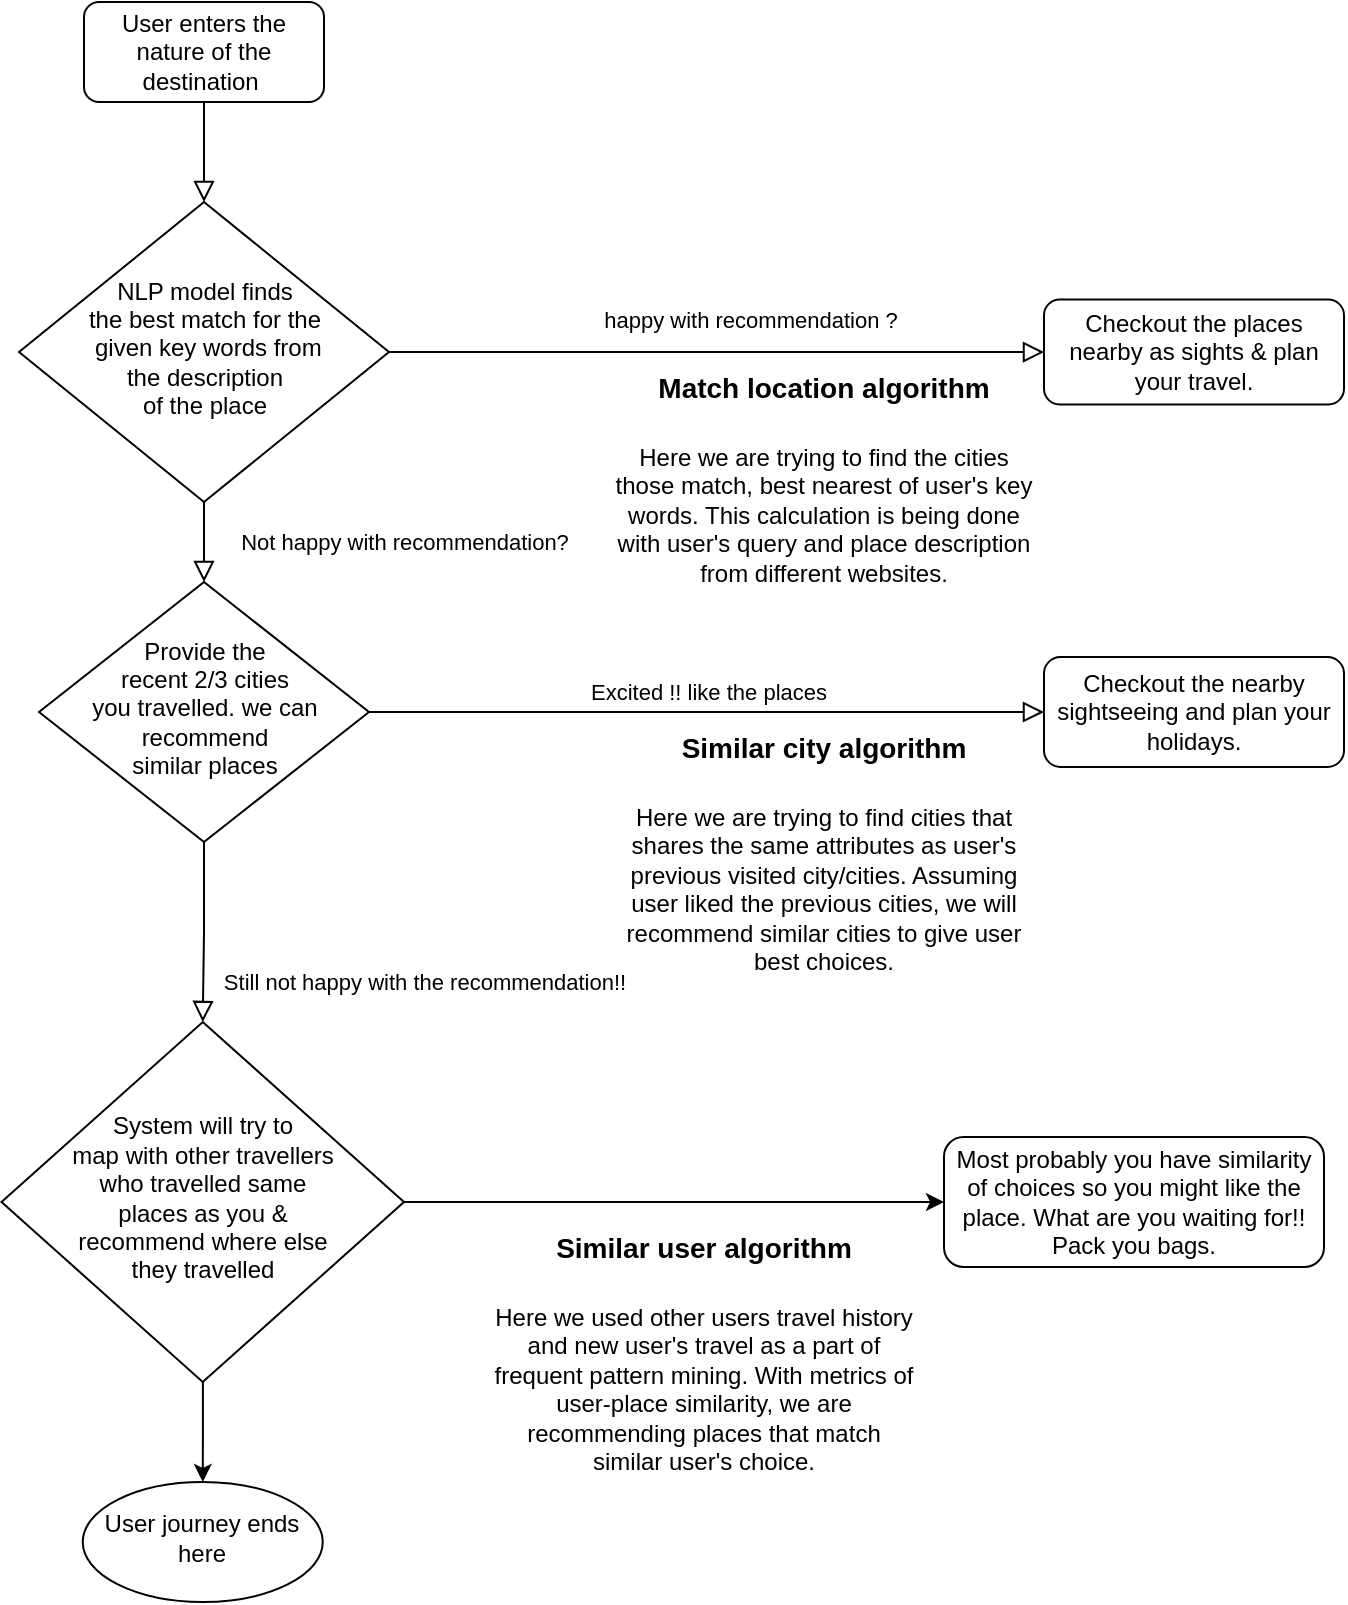 <mxfile version="15.9.1" type="device"><diagram id="C5RBs43oDa-KdzZeNtuy" name="Page-1"><mxGraphModel dx="786" dy="514" grid="1" gridSize="10" guides="1" tooltips="1" connect="1" arrows="1" fold="1" page="1" pageScale="1" pageWidth="827" pageHeight="1169" math="0" shadow="0"><root><mxCell id="WIyWlLk6GJQsqaUBKTNV-0"/><mxCell id="WIyWlLk6GJQsqaUBKTNV-1" parent="WIyWlLk6GJQsqaUBKTNV-0"/><mxCell id="WIyWlLk6GJQsqaUBKTNV-2" value="" style="rounded=0;html=1;jettySize=auto;orthogonalLoop=1;fontSize=11;endArrow=block;endFill=0;endSize=8;strokeWidth=1;shadow=0;labelBackgroundColor=none;edgeStyle=orthogonalEdgeStyle;" parent="WIyWlLk6GJQsqaUBKTNV-1" source="WIyWlLk6GJQsqaUBKTNV-3" target="WIyWlLk6GJQsqaUBKTNV-6" edge="1"><mxGeometry relative="1" as="geometry"/></mxCell><mxCell id="WIyWlLk6GJQsqaUBKTNV-3" value="User enters the nature of the destination&amp;nbsp;" style="rounded=1;whiteSpace=wrap;html=1;fontSize=12;glass=0;strokeWidth=1;shadow=0;" parent="WIyWlLk6GJQsqaUBKTNV-1" vertex="1"><mxGeometry x="70" y="20" width="120" height="50" as="geometry"/></mxCell><mxCell id="WIyWlLk6GJQsqaUBKTNV-4" value="Not happy with recommendation?" style="rounded=0;html=1;jettySize=auto;orthogonalLoop=1;fontSize=11;endArrow=block;endFill=0;endSize=8;strokeWidth=1;shadow=0;labelBackgroundColor=none;edgeStyle=orthogonalEdgeStyle;" parent="WIyWlLk6GJQsqaUBKTNV-1" source="WIyWlLk6GJQsqaUBKTNV-6" target="WIyWlLk6GJQsqaUBKTNV-10" edge="1"><mxGeometry y="100" relative="1" as="geometry"><mxPoint as="offset"/></mxGeometry></mxCell><mxCell id="WIyWlLk6GJQsqaUBKTNV-5" value="happy with recommendation ?" style="edgeStyle=orthogonalEdgeStyle;rounded=0;html=1;jettySize=auto;orthogonalLoop=1;fontSize=11;endArrow=block;endFill=0;endSize=8;strokeWidth=1;shadow=0;labelBackgroundColor=none;" parent="WIyWlLk6GJQsqaUBKTNV-1" source="WIyWlLk6GJQsqaUBKTNV-6" target="WIyWlLk6GJQsqaUBKTNV-7" edge="1"><mxGeometry x="0.105" y="16" relative="1" as="geometry"><mxPoint as="offset"/></mxGeometry></mxCell><mxCell id="WIyWlLk6GJQsqaUBKTNV-6" value="NLP model finds &lt;br&gt;the best match for the&lt;br&gt;&amp;nbsp;given key words from &lt;br&gt;the description &lt;br&gt;of the place" style="rhombus;whiteSpace=wrap;html=1;shadow=0;fontFamily=Helvetica;fontSize=12;align=center;strokeWidth=1;spacing=6;spacingTop=-4;" parent="WIyWlLk6GJQsqaUBKTNV-1" vertex="1"><mxGeometry x="37.5" y="120" width="185" height="150" as="geometry"/></mxCell><mxCell id="WIyWlLk6GJQsqaUBKTNV-7" value="Checkout the places nearby as sights &amp;amp; plan your travel." style="rounded=1;whiteSpace=wrap;html=1;fontSize=12;glass=0;strokeWidth=1;shadow=0;" parent="WIyWlLk6GJQsqaUBKTNV-1" vertex="1"><mxGeometry x="550" y="168.75" width="150" height="52.5" as="geometry"/></mxCell><mxCell id="WIyWlLk6GJQsqaUBKTNV-8" value="Still not happy with the recommendation!!" style="rounded=0;html=1;jettySize=auto;orthogonalLoop=1;fontSize=11;endArrow=block;endFill=0;endSize=8;strokeWidth=1;shadow=0;labelBackgroundColor=none;edgeStyle=orthogonalEdgeStyle;entryX=0.5;entryY=0;entryDx=0;entryDy=0;" parent="WIyWlLk6GJQsqaUBKTNV-1" source="WIyWlLk6GJQsqaUBKTNV-10" target="-hzLH6GK2MUSEb2vYhp1-0" edge="1"><mxGeometry x="0.557" y="111" relative="1" as="geometry"><mxPoint as="offset"/><mxPoint x="130" y="540" as="targetPoint"/></mxGeometry></mxCell><mxCell id="WIyWlLk6GJQsqaUBKTNV-9" value="Excited !! like the places" style="edgeStyle=orthogonalEdgeStyle;rounded=0;html=1;jettySize=auto;orthogonalLoop=1;fontSize=11;endArrow=block;endFill=0;endSize=8;strokeWidth=1;shadow=0;labelBackgroundColor=none;" parent="WIyWlLk6GJQsqaUBKTNV-1" source="WIyWlLk6GJQsqaUBKTNV-10" target="WIyWlLk6GJQsqaUBKTNV-12" edge="1"><mxGeometry y="10" relative="1" as="geometry"><mxPoint as="offset"/></mxGeometry></mxCell><mxCell id="WIyWlLk6GJQsqaUBKTNV-10" value="Provide the &lt;br&gt;recent 2/3 cities &lt;br&gt;you travelled. we can recommend &lt;br&gt;similar places" style="rhombus;whiteSpace=wrap;html=1;shadow=0;fontFamily=Helvetica;fontSize=12;align=center;strokeWidth=1;spacing=6;spacingTop=-4;" parent="WIyWlLk6GJQsqaUBKTNV-1" vertex="1"><mxGeometry x="47.5" y="310" width="165" height="130" as="geometry"/></mxCell><mxCell id="WIyWlLk6GJQsqaUBKTNV-12" value="Checkout the nearby sightseeing and plan your holidays." style="rounded=1;whiteSpace=wrap;html=1;fontSize=12;glass=0;strokeWidth=1;shadow=0;" parent="WIyWlLk6GJQsqaUBKTNV-1" vertex="1"><mxGeometry x="550" y="347.5" width="150" height="55" as="geometry"/></mxCell><mxCell id="-hzLH6GK2MUSEb2vYhp1-10" value="" style="edgeStyle=orthogonalEdgeStyle;rounded=0;orthogonalLoop=1;jettySize=auto;html=1;fontSize=14;" edge="1" parent="WIyWlLk6GJQsqaUBKTNV-1" source="-hzLH6GK2MUSEb2vYhp1-0" target="-hzLH6GK2MUSEb2vYhp1-9"><mxGeometry relative="1" as="geometry"/></mxCell><mxCell id="-hzLH6GK2MUSEb2vYhp1-0" value="System will try to &lt;br&gt;map with other travellers &lt;br&gt;who travelled same &lt;br&gt;places as you &amp;amp; &lt;br&gt;recommend where else&lt;br&gt;&amp;nbsp;they travelled&amp;nbsp;" style="rhombus;whiteSpace=wrap;html=1;shadow=0;fontFamily=Helvetica;fontSize=12;align=center;strokeWidth=1;spacing=6;spacingTop=-4;" vertex="1" parent="WIyWlLk6GJQsqaUBKTNV-1"><mxGeometry x="28.75" y="530" width="201.25" height="180" as="geometry"/></mxCell><mxCell id="-hzLH6GK2MUSEb2vYhp1-4" value="Most probably you have similarity of choices so you might like the place. What are you waiting for!!&lt;br&gt;Pack you bags." style="rounded=1;whiteSpace=wrap;html=1;" vertex="1" parent="WIyWlLk6GJQsqaUBKTNV-1"><mxGeometry x="500" y="587.5" width="190" height="65" as="geometry"/></mxCell><mxCell id="-hzLH6GK2MUSEb2vYhp1-5" value="" style="endArrow=classic;html=1;rounded=0;exitX=1;exitY=0.5;exitDx=0;exitDy=0;entryX=0;entryY=0.5;entryDx=0;entryDy=0;" edge="1" parent="WIyWlLk6GJQsqaUBKTNV-1" source="-hzLH6GK2MUSEb2vYhp1-0" target="-hzLH6GK2MUSEb2vYhp1-4"><mxGeometry width="50" height="50" relative="1" as="geometry"><mxPoint x="360" y="620" as="sourcePoint"/><mxPoint x="410" y="570" as="targetPoint"/></mxGeometry></mxCell><mxCell id="-hzLH6GK2MUSEb2vYhp1-6" value="&lt;h1&gt;&lt;font style=&quot;font-size: 14px&quot;&gt;Similar city algorithm&lt;/font&gt;&lt;/h1&gt;&lt;p&gt;Here we are trying to find cities that shares the same attributes as user's previous visited city/cities. Assuming user liked the previous cities, we will recommend similar cities to give user best choices.&lt;/p&gt;" style="text;html=1;strokeColor=none;fillColor=none;spacing=5;spacingTop=-20;whiteSpace=wrap;overflow=hidden;rounded=0;align=center;" vertex="1" parent="WIyWlLk6GJQsqaUBKTNV-1"><mxGeometry x="330" y="370" width="220" height="140" as="geometry"/></mxCell><mxCell id="-hzLH6GK2MUSEb2vYhp1-7" value="&lt;h1&gt;&lt;font style=&quot;font-size: 14px&quot;&gt;Match location algorithm&lt;/font&gt;&lt;/h1&gt;&lt;p&gt;Here we are trying to find the cities those match, best nearest of user's key words. This calculation is being done with user's query and place description from different websites.&lt;/p&gt;" style="text;html=1;strokeColor=none;fillColor=none;spacing=5;spacingTop=-20;whiteSpace=wrap;overflow=hidden;rounded=0;align=center;" vertex="1" parent="WIyWlLk6GJQsqaUBKTNV-1"><mxGeometry x="330" y="190" width="220" height="140" as="geometry"/></mxCell><mxCell id="-hzLH6GK2MUSEb2vYhp1-8" value="&lt;h1&gt;&lt;font style=&quot;font-size: 14px&quot;&gt;Similar user algorithm&lt;/font&gt;&lt;/h1&gt;&lt;p&gt;Here we used other users travel history and new user's travel as a part of frequent pattern mining. With metrics of user-place similarity, we are recommending places that match similar user's choice.&lt;/p&gt;" style="text;html=1;strokeColor=none;fillColor=none;spacing=5;spacingTop=-20;whiteSpace=wrap;overflow=hidden;rounded=0;align=center;" vertex="1" parent="WIyWlLk6GJQsqaUBKTNV-1"><mxGeometry x="270" y="620" width="220" height="140" as="geometry"/></mxCell><mxCell id="-hzLH6GK2MUSEb2vYhp1-9" value="User journey ends here" style="ellipse;whiteSpace=wrap;html=1;shadow=0;strokeWidth=1;spacing=6;spacingTop=-4;" vertex="1" parent="WIyWlLk6GJQsqaUBKTNV-1"><mxGeometry x="69.375" y="760" width="120" height="60" as="geometry"/></mxCell></root></mxGraphModel></diagram></mxfile>